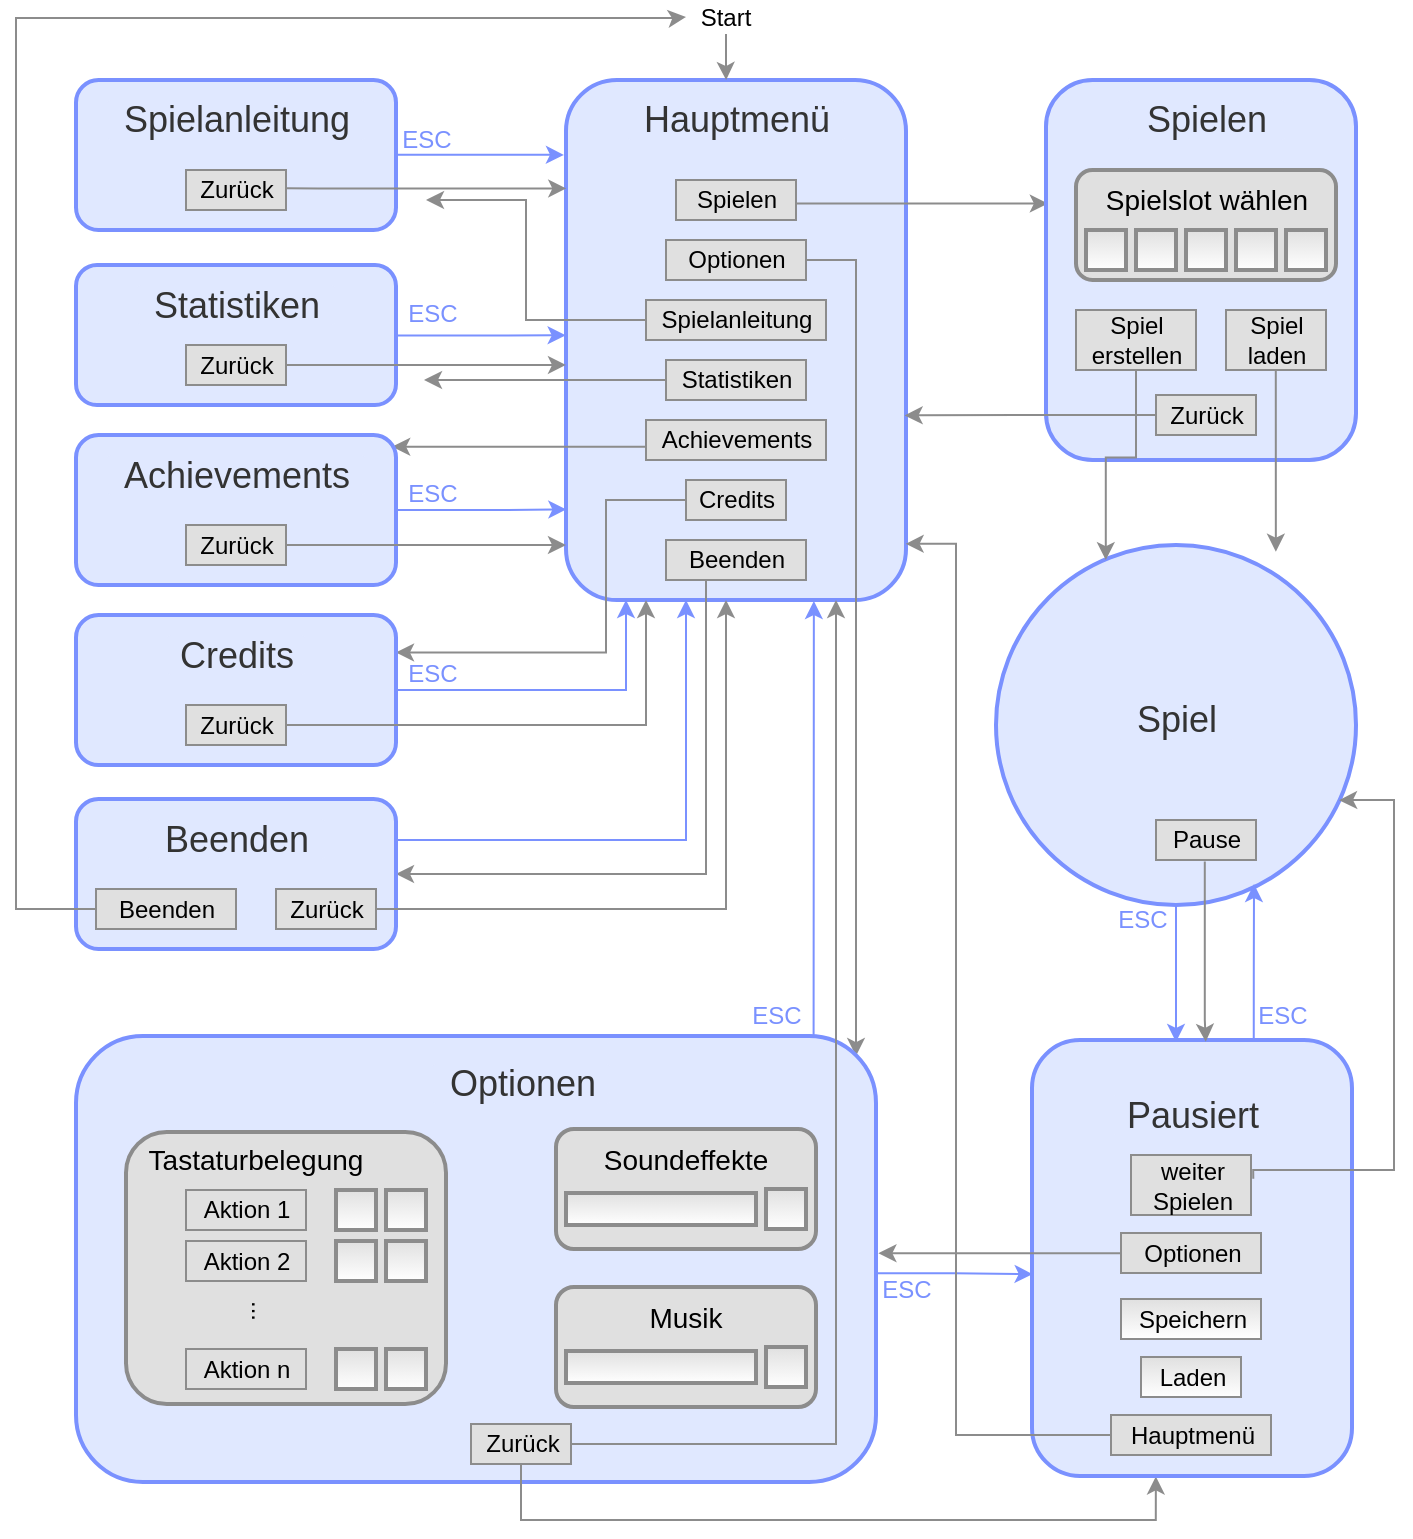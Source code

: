 <mxfile version="10.6.7" type="device"><diagram id="uyeHMoccNm1JPxC7WQRj" name="Page-1"><mxGraphModel dx="631" dy="360" grid="1" gridSize="10" guides="1" tooltips="1" connect="1" arrows="1" fold="1" page="1" pageScale="1" pageWidth="850" pageHeight="1100" math="0" shadow="0"><root><mxCell id="0"/><mxCell id="1" parent="0"/><mxCell id="iHfQLoQeNHLgtIBE2N5f-2" value="" style="rounded=1;whiteSpace=wrap;html=1;fillColor=#E0E8FF;strokeColor=#7A91FF;fontColor=#333333;strokeWidth=2;" vertex="1" parent="1"><mxGeometry x="325" y="200" width="170" height="260" as="geometry"/></mxCell><mxCell id="iHfQLoQeNHLgtIBE2N5f-6" value="&lt;font style=&quot;font-size: 18px&quot;&gt;Hauptmenü&lt;/font&gt;" style="text;html=1;resizable=0;autosize=1;align=center;verticalAlign=middle;points=[];fillColor=#E0E8FF;strokeColor=none;rounded=1;strokeWidth=5;fontColor=#333333;" vertex="1" parent="1"><mxGeometry x="355" y="210" width="110" height="20" as="geometry"/></mxCell><mxCell id="iHfQLoQeNHLgtIBE2N5f-80" style="edgeStyle=orthogonalEdgeStyle;rounded=0;orthogonalLoop=1;jettySize=auto;html=1;strokeColor=#8C8C8C;strokeWidth=1;" edge="1" parent="1" source="iHfQLoQeNHLgtIBE2N5f-7"><mxGeometry relative="1" as="geometry"><mxPoint x="254" y="350" as="targetPoint"/><Array as="points"><mxPoint x="254" y="350"/></Array></mxGeometry></mxCell><mxCell id="iHfQLoQeNHLgtIBE2N5f-7" value="Statistiken" style="text;html=1;resizable=0;autosize=1;align=center;verticalAlign=middle;points=[];fillColor=#E0E0E0;strokeColor=#8C8C8C;rounded=0;strokeWidth=1;" vertex="1" parent="1"><mxGeometry x="375" y="340" width="70" height="20" as="geometry"/></mxCell><mxCell id="iHfQLoQeNHLgtIBE2N5f-113" style="edgeStyle=orthogonalEdgeStyle;rounded=0;orthogonalLoop=1;jettySize=auto;html=1;entryX=0.006;entryY=0.325;entryDx=0;entryDy=0;entryPerimeter=0;strokeColor=#8C8C8C;strokeWidth=1;" edge="1" parent="1" source="iHfQLoQeNHLgtIBE2N5f-8" target="iHfQLoQeNHLgtIBE2N5f-26"><mxGeometry relative="1" as="geometry"><Array as="points"><mxPoint x="503" y="262"/></Array></mxGeometry></mxCell><mxCell id="iHfQLoQeNHLgtIBE2N5f-8" value="&lt;div&gt;Spielen&lt;/div&gt;" style="text;html=1;resizable=0;autosize=1;align=center;verticalAlign=middle;points=[];fillColor=#E0E0E0;strokeColor=#8C8C8C;rounded=0;strokeWidth=1;gradientColor=none;" vertex="1" parent="1"><mxGeometry x="380" y="250" width="60" height="20" as="geometry"/></mxCell><mxCell id="iHfQLoQeNHLgtIBE2N5f-78" style="edgeStyle=orthogonalEdgeStyle;rounded=0;orthogonalLoop=1;jettySize=auto;html=1;entryX=0.988;entryY=0.078;entryDx=0;entryDy=0;strokeColor=#8C8C8C;strokeWidth=1;entryPerimeter=0;" edge="1" parent="1" source="iHfQLoQeNHLgtIBE2N5f-9" target="iHfQLoQeNHLgtIBE2N5f-20"><mxGeometry relative="1" as="geometry"><Array as="points"><mxPoint x="255" y="383"/></Array></mxGeometry></mxCell><mxCell id="iHfQLoQeNHLgtIBE2N5f-9" value="&lt;div&gt;Achievements&lt;/div&gt;" style="text;html=1;resizable=0;autosize=1;align=center;verticalAlign=middle;points=[];fillColor=#E0E0E0;strokeColor=#8C8C8C;rounded=0;strokeWidth=1;" vertex="1" parent="1"><mxGeometry x="365" y="370" width="90" height="20" as="geometry"/></mxCell><mxCell id="iHfQLoQeNHLgtIBE2N5f-79" style="edgeStyle=orthogonalEdgeStyle;rounded=0;orthogonalLoop=1;jettySize=auto;html=1;entryX=1;entryY=0.25;entryDx=0;entryDy=0;strokeColor=#8C8C8C;strokeWidth=1;" edge="1" parent="1" source="iHfQLoQeNHLgtIBE2N5f-10" target="iHfQLoQeNHLgtIBE2N5f-44"><mxGeometry relative="1" as="geometry"><Array as="points"><mxPoint x="345" y="410"/><mxPoint x="345" y="486"/></Array></mxGeometry></mxCell><mxCell id="iHfQLoQeNHLgtIBE2N5f-10" value="&lt;div&gt;Credits&lt;/div&gt;" style="text;html=1;resizable=0;autosize=1;align=center;verticalAlign=middle;points=[];fillColor=#E0E0E0;strokeColor=#8C8C8C;rounded=0;strokeWidth=1;" vertex="1" parent="1"><mxGeometry x="385" y="400" width="50" height="20" as="geometry"/></mxCell><mxCell id="iHfQLoQeNHLgtIBE2N5f-115" style="edgeStyle=orthogonalEdgeStyle;rounded=0;orthogonalLoop=1;jettySize=auto;html=1;strokeColor=#8C8C8C;strokeWidth=1;entryX=0.975;entryY=0.045;entryDx=0;entryDy=0;entryPerimeter=0;" edge="1" parent="1" source="iHfQLoQeNHLgtIBE2N5f-13" target="iHfQLoQeNHLgtIBE2N5f-24"><mxGeometry relative="1" as="geometry"><mxPoint x="510" y="676" as="targetPoint"/><Array as="points"><mxPoint x="470" y="290"/></Array></mxGeometry></mxCell><mxCell id="iHfQLoQeNHLgtIBE2N5f-13" value="Optionen" style="text;html=1;resizable=0;autosize=1;align=center;verticalAlign=middle;points=[];fillColor=#E0E0E0;strokeColor=#8C8C8C;rounded=0;strokeWidth=1;" vertex="1" parent="1"><mxGeometry x="375" y="280" width="70" height="20" as="geometry"/></mxCell><mxCell id="iHfQLoQeNHLgtIBE2N5f-77" style="edgeStyle=orthogonalEdgeStyle;rounded=0;orthogonalLoop=1;jettySize=auto;html=1;strokeColor=#8C8C8C;strokeWidth=1;" edge="1" parent="1" source="iHfQLoQeNHLgtIBE2N5f-15"><mxGeometry relative="1" as="geometry"><mxPoint x="255" y="260" as="targetPoint"/><Array as="points"><mxPoint x="305" y="320"/><mxPoint x="305" y="260"/></Array></mxGeometry></mxCell><mxCell id="iHfQLoQeNHLgtIBE2N5f-15" value="Spielanleitung" style="text;html=1;resizable=0;autosize=1;align=center;verticalAlign=middle;points=[];fillColor=#E0E0E0;strokeColor=#8C8C8C;rounded=0;strokeWidth=1;" vertex="1" parent="1"><mxGeometry x="365" y="310" width="90" height="20" as="geometry"/></mxCell><mxCell id="iHfQLoQeNHLgtIBE2N5f-81" style="edgeStyle=orthogonalEdgeStyle;rounded=0;orthogonalLoop=1;jettySize=auto;html=1;entryX=1;entryY=0.5;entryDx=0;entryDy=0;strokeColor=#8C8C8C;strokeWidth=1;exitX=0.195;exitY=0.986;exitDx=0;exitDy=0;exitPerimeter=0;" edge="1" parent="1" source="iHfQLoQeNHLgtIBE2N5f-16" target="iHfQLoQeNHLgtIBE2N5f-39"><mxGeometry relative="1" as="geometry"><Array as="points"><mxPoint x="395" y="450"/><mxPoint x="395" y="597"/></Array></mxGeometry></mxCell><mxCell id="iHfQLoQeNHLgtIBE2N5f-16" value="&lt;div&gt;Beenden&lt;/div&gt;" style="text;html=1;resizable=0;autosize=1;align=center;verticalAlign=middle;points=[];fillColor=#E0E0E0;strokeColor=#8C8C8C;rounded=0;strokeWidth=1;comic=0;perimeterSpacing=0;" vertex="1" parent="1"><mxGeometry x="375" y="430" width="70" height="20" as="geometry"/></mxCell><mxCell id="iHfQLoQeNHLgtIBE2N5f-52" style="edgeStyle=orthogonalEdgeStyle;rounded=0;orthogonalLoop=1;jettySize=auto;html=1;entryX=-0.001;entryY=0.491;entryDx=0;entryDy=0;entryPerimeter=0;strokeColor=#7A91FF;" edge="1" parent="1" source="iHfQLoQeNHLgtIBE2N5f-18" target="iHfQLoQeNHLgtIBE2N5f-2"><mxGeometry relative="1" as="geometry"><Array as="points"><mxPoint x="290" y="327"/></Array></mxGeometry></mxCell><mxCell id="iHfQLoQeNHLgtIBE2N5f-18" value="" style="rounded=1;whiteSpace=wrap;html=1;fillColor=#E0E8FF;strokeColor=#7A91FF;fontColor=#333333;strokeWidth=2;" vertex="1" parent="1"><mxGeometry x="80" y="292.5" width="160" height="70" as="geometry"/></mxCell><mxCell id="iHfQLoQeNHLgtIBE2N5f-19" value="&lt;font style=&quot;font-size: 18px&quot;&gt;Statistiken&lt;/font&gt;" style="text;html=1;resizable=0;autosize=1;align=center;verticalAlign=middle;points=[];fillColor=#E0E8FF;strokeColor=none;rounded=1;strokeWidth=5;fontColor=#333333;" vertex="1" parent="1"><mxGeometry x="110" y="302.5" width="100" height="20" as="geometry"/></mxCell><mxCell id="iHfQLoQeNHLgtIBE2N5f-53" style="edgeStyle=orthogonalEdgeStyle;rounded=0;orthogonalLoop=1;jettySize=auto;html=1;entryX=-0.005;entryY=0.826;entryDx=0;entryDy=0;entryPerimeter=0;strokeColor=#7A91FF;strokeWidth=1;noJump=0;exitX=1;exitY=0.5;exitDx=0;exitDy=0;" edge="1" parent="1" source="iHfQLoQeNHLgtIBE2N5f-20"><mxGeometry relative="1" as="geometry"><mxPoint x="256.0" y="414.705" as="sourcePoint"/><mxPoint x="325.181" y="414.705" as="targetPoint"/><Array as="points"><mxPoint x="291" y="415"/></Array></mxGeometry></mxCell><mxCell id="iHfQLoQeNHLgtIBE2N5f-20" value="" style="rounded=1;whiteSpace=wrap;html=1;fillColor=#E0E8FF;strokeColor=#7A91FF;fontColor=#333333;strokeWidth=2;" vertex="1" parent="1"><mxGeometry x="80" y="377.5" width="160" height="75" as="geometry"/></mxCell><mxCell id="iHfQLoQeNHLgtIBE2N5f-21" value="&lt;div style=&quot;font-size: 18px&quot;&gt;&lt;font style=&quot;font-size: 18px&quot;&gt;Achievements&lt;/font&gt;&lt;/div&gt;" style="text;html=1;resizable=0;autosize=1;align=center;verticalAlign=middle;points=[];fillColor=#E0E8FF;strokeColor=none;rounded=1;strokeWidth=5;fontColor=#333333;" vertex="1" parent="1"><mxGeometry x="95" y="387.5" width="130" height="20" as="geometry"/></mxCell><mxCell id="iHfQLoQeNHLgtIBE2N5f-156" style="edgeStyle=orthogonalEdgeStyle;rounded=0;orthogonalLoop=1;jettySize=auto;html=1;strokeColor=#7A91FF;strokeWidth=1;exitX=0.922;exitY=0.005;exitDx=0;exitDy=0;exitPerimeter=0;entryX=0.729;entryY=1.002;entryDx=0;entryDy=0;entryPerimeter=0;" edge="1" parent="1" source="iHfQLoQeNHLgtIBE2N5f-24" target="iHfQLoQeNHLgtIBE2N5f-2"><mxGeometry relative="1" as="geometry"><mxPoint x="452" y="470" as="targetPoint"/><Array as="points"><mxPoint x="449" y="678"/><mxPoint x="449" y="470"/></Array></mxGeometry></mxCell><mxCell id="iHfQLoQeNHLgtIBE2N5f-157" style="edgeStyle=orthogonalEdgeStyle;rounded=0;orthogonalLoop=1;jettySize=auto;html=1;entryX=0.002;entryY=0.537;entryDx=0;entryDy=0;strokeColor=#7A91FF;strokeWidth=1;entryPerimeter=0;exitX=1.001;exitY=0.532;exitDx=0;exitDy=0;exitPerimeter=0;" edge="1" parent="1" source="iHfQLoQeNHLgtIBE2N5f-24" target="iHfQLoQeNHLgtIBE2N5f-98"><mxGeometry relative="1" as="geometry"><Array as="points"><mxPoint x="519" y="797"/></Array></mxGeometry></mxCell><mxCell id="iHfQLoQeNHLgtIBE2N5f-24" value="" style="rounded=1;whiteSpace=wrap;html=1;fillColor=#E0E8FF;strokeColor=#7A91FF;fontColor=#333333;strokeWidth=2;" vertex="1" parent="1"><mxGeometry x="80" y="678" width="400" height="223" as="geometry"/></mxCell><mxCell id="iHfQLoQeNHLgtIBE2N5f-25" value="&lt;font style=&quot;font-size: 18px&quot;&gt;Optionen&lt;/font&gt;" style="text;html=1;resizable=0;autosize=1;align=center;verticalAlign=middle;points=[];fillColor=#E0E8FF;strokeColor=none;rounded=1;strokeWidth=5;fontColor=#333333;" vertex="1" parent="1"><mxGeometry x="257.5" y="692" width="90" height="20" as="geometry"/></mxCell><mxCell id="iHfQLoQeNHLgtIBE2N5f-26" value="" style="rounded=1;whiteSpace=wrap;html=1;fillColor=#E0E8FF;strokeColor=#7A91FF;fontColor=#333333;strokeWidth=2;" vertex="1" parent="1"><mxGeometry x="565" y="200" width="155" height="190" as="geometry"/></mxCell><mxCell id="iHfQLoQeNHLgtIBE2N5f-27" value="&lt;font style=&quot;font-size: 18px&quot;&gt;Spielen&lt;/font&gt;" style="text;html=1;resizable=0;autosize=1;align=center;verticalAlign=middle;points=[];fillColor=#E0E8FF;strokeColor=none;rounded=1;strokeWidth=5;fontColor=#333333;" vertex="1" parent="1"><mxGeometry x="605" y="210" width="80" height="20" as="geometry"/></mxCell><mxCell id="iHfQLoQeNHLgtIBE2N5f-62" style="edgeStyle=orthogonalEdgeStyle;rounded=0;orthogonalLoop=1;jettySize=auto;html=1;strokeColor=#8C8C8C;strokeWidth=1;" edge="1" parent="1" source="iHfQLoQeNHLgtIBE2N5f-32" target="iHfQLoQeNHLgtIBE2N5f-2"><mxGeometry relative="1" as="geometry"><Array as="points"><mxPoint x="295" y="433"/><mxPoint x="295" y="433"/></Array></mxGeometry></mxCell><mxCell id="iHfQLoQeNHLgtIBE2N5f-32" value="Zurück" style="text;html=1;resizable=0;autosize=1;align=center;verticalAlign=middle;points=[];fillColor=#E0E0E0;strokeColor=#8C8C8C;rounded=0;strokeWidth=1;" vertex="1" parent="1"><mxGeometry x="135" y="422.5" width="50" height="20" as="geometry"/></mxCell><mxCell id="iHfQLoQeNHLgtIBE2N5f-139" style="edgeStyle=orthogonalEdgeStyle;rounded=0;orthogonalLoop=1;jettySize=auto;html=1;entryX=0.387;entryY=1.001;entryDx=0;entryDy=0;entryPerimeter=0;strokeColor=#8C8C8C;strokeWidth=1;" edge="1" parent="1" source="iHfQLoQeNHLgtIBE2N5f-34" target="iHfQLoQeNHLgtIBE2N5f-98"><mxGeometry relative="1" as="geometry"><Array as="points"><mxPoint x="302" y="920"/><mxPoint x="620" y="920"/></Array></mxGeometry></mxCell><mxCell id="iHfQLoQeNHLgtIBE2N5f-140" style="edgeStyle=orthogonalEdgeStyle;rounded=0;orthogonalLoop=1;jettySize=auto;html=1;strokeColor=#8C8C8C;strokeWidth=1;" edge="1" parent="1" source="iHfQLoQeNHLgtIBE2N5f-34"><mxGeometry relative="1" as="geometry"><mxPoint x="460" y="460" as="targetPoint"/><Array as="points"><mxPoint x="460" y="882"/><mxPoint x="460" y="460"/></Array></mxGeometry></mxCell><mxCell id="iHfQLoQeNHLgtIBE2N5f-34" value="Zurück" style="text;html=1;resizable=0;autosize=1;align=center;verticalAlign=middle;points=[];fillColor=#E0E0E0;strokeColor=#8C8C8C;rounded=0;strokeWidth=1;" vertex="1" parent="1"><mxGeometry x="277.5" y="872" width="50" height="20" as="geometry"/></mxCell><mxCell id="iHfQLoQeNHLgtIBE2N5f-63" style="edgeStyle=orthogonalEdgeStyle;rounded=0;orthogonalLoop=1;jettySize=auto;html=1;entryX=0;entryY=0.548;entryDx=0;entryDy=0;entryPerimeter=0;strokeColor=#8C8C8C;strokeWidth=1;" edge="1" parent="1" source="iHfQLoQeNHLgtIBE2N5f-35" target="iHfQLoQeNHLgtIBE2N5f-2"><mxGeometry relative="1" as="geometry"/></mxCell><mxCell id="iHfQLoQeNHLgtIBE2N5f-35" value="Zurück" style="text;html=1;resizable=0;autosize=1;align=center;verticalAlign=middle;points=[];fillColor=#E0E0E0;strokeColor=#8C8C8C;rounded=0;strokeWidth=1;" vertex="1" parent="1"><mxGeometry x="135" y="332.5" width="50" height="20" as="geometry"/></mxCell><mxCell id="iHfQLoQeNHLgtIBE2N5f-50" style="edgeStyle=orthogonalEdgeStyle;rounded=0;orthogonalLoop=1;jettySize=auto;html=1;strokeColor=#7A91FF;entryX=-0.006;entryY=0.144;entryDx=0;entryDy=0;entryPerimeter=0;" edge="1" parent="1" source="iHfQLoQeNHLgtIBE2N5f-36" target="iHfQLoQeNHLgtIBE2N5f-2"><mxGeometry relative="1" as="geometry"><mxPoint x="324" y="238" as="targetPoint"/><Array as="points"><mxPoint x="315" y="238"/></Array></mxGeometry></mxCell><mxCell id="iHfQLoQeNHLgtIBE2N5f-36" value="" style="rounded=1;whiteSpace=wrap;html=1;fillColor=#E0E8FF;strokeColor=#7A91FF;fontColor=#333333;strokeWidth=2;" vertex="1" parent="1"><mxGeometry x="80" y="200" width="160" height="75" as="geometry"/></mxCell><mxCell id="iHfQLoQeNHLgtIBE2N5f-37" value="&lt;div style=&quot;font-size: 18px&quot;&gt;&lt;font style=&quot;font-size: 18px&quot;&gt;Spielanleitung&lt;/font&gt;&lt;/div&gt;" style="text;html=1;resizable=0;autosize=1;align=center;verticalAlign=middle;points=[];fillColor=#E0E8FF;strokeColor=none;rounded=1;strokeWidth=5;fontColor=#333333;" vertex="1" parent="1"><mxGeometry x="95" y="210" width="130" height="20" as="geometry"/></mxCell><mxCell id="iHfQLoQeNHLgtIBE2N5f-70" style="edgeStyle=orthogonalEdgeStyle;rounded=0;orthogonalLoop=1;jettySize=auto;html=1;strokeColor=#7A91FF;strokeWidth=1;" edge="1" parent="1" source="iHfQLoQeNHLgtIBE2N5f-39"><mxGeometry relative="1" as="geometry"><mxPoint x="385" y="460" as="targetPoint"/><Array as="points"><mxPoint x="385" y="580"/><mxPoint x="385" y="460"/></Array></mxGeometry></mxCell><mxCell id="iHfQLoQeNHLgtIBE2N5f-39" value="" style="rounded=1;whiteSpace=wrap;html=1;fillColor=#E0E8FF;strokeColor=#7A91FF;fontColor=#333333;strokeWidth=2;" vertex="1" parent="1"><mxGeometry x="80" y="559.5" width="160" height="75" as="geometry"/></mxCell><mxCell id="iHfQLoQeNHLgtIBE2N5f-40" value="&lt;div style=&quot;font-size: 18px&quot;&gt;&lt;font style=&quot;font-size: 18px&quot;&gt;Beenden&lt;/font&gt;&lt;/div&gt;" style="text;html=1;resizable=0;autosize=1;align=center;verticalAlign=middle;points=[];fillColor=#E0E8FF;strokeColor=none;rounded=1;strokeWidth=5;fontColor=#333333;" vertex="1" parent="1"><mxGeometry x="115" y="569.5" width="90" height="20" as="geometry"/></mxCell><mxCell id="iHfQLoQeNHLgtIBE2N5f-85" style="edgeStyle=orthogonalEdgeStyle;rounded=0;orthogonalLoop=1;jettySize=auto;html=1;strokeColor=#8C8C8C;strokeWidth=1;entryX=0;entryY=0.5;entryDx=0;entryDy=0;" edge="1" parent="1" source="iHfQLoQeNHLgtIBE2N5f-41" target="iHfQLoQeNHLgtIBE2N5f-84"><mxGeometry relative="1" as="geometry"><mxPoint x="50" y="90" as="targetPoint"/><Array as="points"><mxPoint x="50" y="614"/><mxPoint x="50" y="169"/><mxPoint x="380" y="169"/></Array></mxGeometry></mxCell><mxCell id="iHfQLoQeNHLgtIBE2N5f-41" value="Beenden" style="text;html=1;resizable=0;autosize=1;align=center;verticalAlign=middle;points=[];fillColor=#E0E0E0;strokeColor=#8C8C8C;rounded=0;strokeWidth=1;" vertex="1" parent="1"><mxGeometry x="90" y="604.5" width="70" height="20" as="geometry"/></mxCell><mxCell id="iHfQLoQeNHLgtIBE2N5f-71" style="edgeStyle=orthogonalEdgeStyle;rounded=0;orthogonalLoop=1;jettySize=auto;html=1;strokeColor=#8C8C8C;strokeWidth=1;" edge="1" parent="1" source="iHfQLoQeNHLgtIBE2N5f-43"><mxGeometry relative="1" as="geometry"><mxPoint x="405" y="460" as="targetPoint"/><Array as="points"><mxPoint x="405" y="614"/><mxPoint x="405" y="460"/></Array></mxGeometry></mxCell><mxCell id="iHfQLoQeNHLgtIBE2N5f-43" value="Zurück" style="text;html=1;resizable=0;autosize=1;align=center;verticalAlign=middle;points=[];fillColor=#E0E0E0;strokeColor=#8C8C8C;rounded=0;strokeWidth=1;" vertex="1" parent="1"><mxGeometry x="180" y="604.5" width="50" height="20" as="geometry"/></mxCell><mxCell id="iHfQLoQeNHLgtIBE2N5f-68" style="edgeStyle=orthogonalEdgeStyle;rounded=0;orthogonalLoop=1;jettySize=auto;html=1;strokeColor=#7A91FF;strokeWidth=1;" edge="1" parent="1" source="iHfQLoQeNHLgtIBE2N5f-44"><mxGeometry relative="1" as="geometry"><mxPoint x="355" y="460" as="targetPoint"/><Array as="points"><mxPoint x="355" y="505"/><mxPoint x="355" y="460"/></Array></mxGeometry></mxCell><mxCell id="iHfQLoQeNHLgtIBE2N5f-44" value="" style="rounded=1;whiteSpace=wrap;html=1;fillColor=#E0E8FF;strokeColor=#7A91FF;fontColor=#333333;strokeWidth=2;" vertex="1" parent="1"><mxGeometry x="80" y="467.5" width="160" height="75" as="geometry"/></mxCell><mxCell id="iHfQLoQeNHLgtIBE2N5f-45" value="&lt;div style=&quot;font-size: 18px&quot;&gt;&lt;font style=&quot;font-size: 18px&quot;&gt;Credits&lt;/font&gt;&lt;/div&gt;" style="text;html=1;resizable=0;autosize=1;align=center;verticalAlign=middle;points=[];fillColor=#E0E8FF;strokeColor=none;rounded=1;strokeWidth=5;fontColor=#333333;" vertex="1" parent="1"><mxGeometry x="125" y="477.5" width="70" height="20" as="geometry"/></mxCell><mxCell id="iHfQLoQeNHLgtIBE2N5f-67" style="edgeStyle=orthogonalEdgeStyle;rounded=0;orthogonalLoop=1;jettySize=auto;html=1;strokeColor=#8C8C8C;strokeWidth=1;" edge="1" parent="1" source="iHfQLoQeNHLgtIBE2N5f-46" target="iHfQLoQeNHLgtIBE2N5f-2"><mxGeometry relative="1" as="geometry"><mxPoint x="365" y="462" as="targetPoint"/><Array as="points"><mxPoint x="365" y="523"/></Array></mxGeometry></mxCell><mxCell id="iHfQLoQeNHLgtIBE2N5f-46" value="Zurück" style="text;html=1;resizable=0;autosize=1;align=center;verticalAlign=middle;points=[];fillColor=#E0E0E0;strokeColor=#8C8C8C;rounded=0;strokeWidth=1;" vertex="1" parent="1"><mxGeometry x="135" y="512.5" width="50" height="20" as="geometry"/></mxCell><mxCell id="iHfQLoQeNHLgtIBE2N5f-54" value="&lt;font color=&quot;#7A91FF&quot;&gt;ESC&lt;/font&gt;" style="text;html=1;resizable=0;autosize=1;align=center;verticalAlign=middle;points=[];fillColor=none;strokeColor=none;rounded=0;shadow=0;glass=0;comic=0;" vertex="1" parent="1"><mxGeometry x="237.5" y="397.286" width="40" height="20" as="geometry"/></mxCell><mxCell id="iHfQLoQeNHLgtIBE2N5f-56" value="&lt;font color=&quot;#7A91FF&quot;&gt;ESC&lt;/font&gt;" style="text;html=1;resizable=0;autosize=1;align=center;verticalAlign=middle;points=[];fillColor=none;strokeColor=none;rounded=0;shadow=0;glass=0;comic=0;" vertex="1" parent="1"><mxGeometry x="237.5" y="307.286" width="40" height="20" as="geometry"/></mxCell><mxCell id="iHfQLoQeNHLgtIBE2N5f-57" value="&lt;font color=&quot;#7A91FF&quot;&gt;ESC&lt;/font&gt;" style="text;html=1;resizable=0;autosize=1;align=center;verticalAlign=middle;points=[];fillColor=none;strokeColor=none;rounded=0;shadow=0;glass=0;comic=0;" vertex="1" parent="1"><mxGeometry x="235" y="220.119" width="40" height="20" as="geometry"/></mxCell><mxCell id="iHfQLoQeNHLgtIBE2N5f-65" value="Zurück" style="text;html=1;resizable=0;autosize=1;align=center;verticalAlign=middle;points=[];fillColor=#E0E0E0;strokeColor=#8C8C8C;rounded=0;strokeWidth=1;" vertex="1" parent="1"><mxGeometry x="135" y="245" width="50" height="20" as="geometry"/></mxCell><mxCell id="iHfQLoQeNHLgtIBE2N5f-66" style="edgeStyle=orthogonalEdgeStyle;rounded=0;orthogonalLoop=1;jettySize=auto;html=1;entryX=0;entryY=0.548;entryDx=0;entryDy=0;entryPerimeter=0;strokeColor=#8C8C8C;strokeWidth=1;exitX=1.01;exitY=0.458;exitDx=0;exitDy=0;exitPerimeter=0;" edge="1" parent="1" source="iHfQLoQeNHLgtIBE2N5f-65"><mxGeometry relative="1" as="geometry"><mxPoint x="201" y="254" as="sourcePoint"/><mxPoint x="325.143" y="254.214" as="targetPoint"/><Array as="points"><mxPoint x="201" y="254"/></Array></mxGeometry></mxCell><mxCell id="iHfQLoQeNHLgtIBE2N5f-69" value="&lt;font color=&quot;#7A91FF&quot;&gt;ESC&lt;/font&gt;" style="text;html=1;resizable=0;autosize=1;align=center;verticalAlign=middle;points=[];fillColor=none;strokeColor=none;rounded=0;shadow=0;glass=0;comic=0;" vertex="1" parent="1"><mxGeometry x="237.5" y="487.286" width="40" height="20" as="geometry"/></mxCell><mxCell id="iHfQLoQeNHLgtIBE2N5f-72" value="&lt;font color=&quot;#7A91FF&quot;&gt;ESC&lt;/font&gt;" style="text;html=1;resizable=0;autosize=1;align=center;verticalAlign=middle;points=[];fillColor=none;strokeColor=none;rounded=0;shadow=0;glass=0;comic=0;" vertex="1" parent="1"><mxGeometry x="475" y="795.286" width="40" height="20" as="geometry"/></mxCell><mxCell id="iHfQLoQeNHLgtIBE2N5f-109" style="edgeStyle=orthogonalEdgeStyle;rounded=0;orthogonalLoop=1;jettySize=auto;html=1;strokeColor=#7A91FF;strokeWidth=1;" edge="1" parent="1" source="iHfQLoQeNHLgtIBE2N5f-74"><mxGeometry relative="1" as="geometry"><mxPoint x="630" y="681" as="targetPoint"/><Array as="points"/></mxGeometry></mxCell><mxCell id="iHfQLoQeNHLgtIBE2N5f-74" value="" style="ellipse;whiteSpace=wrap;html=1;aspect=fixed;rounded=1;comic=0;strokeColor=#7A91FF;strokeWidth=2;fillColor=#E0E8FF;gradientColor=none;fontColor=#333333;" vertex="1" parent="1"><mxGeometry x="540" y="432.5" width="180" height="180" as="geometry"/></mxCell><mxCell id="iHfQLoQeNHLgtIBE2N5f-75" value="&lt;font style=&quot;font-size: 18px&quot;&gt;Spiel&lt;/font&gt;" style="text;html=1;resizable=0;autosize=1;align=center;verticalAlign=middle;points=[];fillColor=#E0E8FF;strokeColor=none;rounded=1;strokeWidth=5;fontColor=#333333;" vertex="1" parent="1"><mxGeometry x="600" y="510" width="60" height="20" as="geometry"/></mxCell><mxCell id="iHfQLoQeNHLgtIBE2N5f-144" style="edgeStyle=orthogonalEdgeStyle;rounded=0;orthogonalLoop=1;jettySize=auto;html=1;strokeColor=#8C8C8C;strokeWidth=1;entryX=0.996;entryY=0.645;entryDx=0;entryDy=0;entryPerimeter=0;" edge="1" parent="1" source="iHfQLoQeNHLgtIBE2N5f-76" target="iHfQLoQeNHLgtIBE2N5f-2"><mxGeometry relative="1" as="geometry"><mxPoint x="500" y="367.5" as="targetPoint"/><Array as="points"><mxPoint x="558" y="368"/><mxPoint x="558" y="368"/></Array></mxGeometry></mxCell><mxCell id="iHfQLoQeNHLgtIBE2N5f-76" value="Zurück" style="text;html=1;resizable=0;autosize=1;align=center;verticalAlign=middle;points=[];fillColor=#E0E0E0;strokeColor=#8C8C8C;rounded=0;strokeWidth=1;" vertex="1" parent="1"><mxGeometry x="620" y="357.5" width="50" height="20" as="geometry"/></mxCell><mxCell id="iHfQLoQeNHLgtIBE2N5f-86" style="edgeStyle=orthogonalEdgeStyle;rounded=0;orthogonalLoop=1;jettySize=auto;html=1;entryX=0.471;entryY=0;entryDx=0;entryDy=0;entryPerimeter=0;strokeColor=#8C8C8C;strokeWidth=1;" edge="1" parent="1" source="iHfQLoQeNHLgtIBE2N5f-84" target="iHfQLoQeNHLgtIBE2N5f-2"><mxGeometry relative="1" as="geometry"/></mxCell><mxCell id="iHfQLoQeNHLgtIBE2N5f-84" value="&lt;div&gt;Start&lt;/div&gt;" style="text;html=1;strokeColor=none;fillColor=none;align=center;verticalAlign=middle;whiteSpace=wrap;rounded=0;shadow=0;glass=0;comic=0;" vertex="1" parent="1"><mxGeometry x="385" y="160" width="40" height="17" as="geometry"/></mxCell><mxCell id="iHfQLoQeNHLgtIBE2N5f-142" style="edgeStyle=orthogonalEdgeStyle;rounded=0;orthogonalLoop=1;jettySize=auto;html=1;entryX=0.305;entryY=0.042;entryDx=0;entryDy=0;entryPerimeter=0;strokeColor=#8C8C8C;strokeWidth=1;" edge="1" parent="1" source="iHfQLoQeNHLgtIBE2N5f-88" target="iHfQLoQeNHLgtIBE2N5f-74"><mxGeometry relative="1" as="geometry"/></mxCell><mxCell id="iHfQLoQeNHLgtIBE2N5f-88" value="&lt;div&gt;Spiel&lt;/div&gt;&lt;div&gt;erstellen&lt;/div&gt;" style="text;html=1;resizable=0;autosize=1;align=center;verticalAlign=middle;points=[];fillColor=#E0E0E0;strokeColor=#8C8C8C;rounded=0;strokeWidth=1;" vertex="1" parent="1"><mxGeometry x="580" y="315" width="60" height="30" as="geometry"/></mxCell><mxCell id="iHfQLoQeNHLgtIBE2N5f-143" style="edgeStyle=orthogonalEdgeStyle;rounded=0;orthogonalLoop=1;jettySize=auto;html=1;entryX=0.708;entryY=0.033;entryDx=0;entryDy=0;entryPerimeter=0;strokeColor=#8C8C8C;strokeWidth=1;" edge="1" parent="1"><mxGeometry relative="1" as="geometry"><mxPoint x="677.643" y="345" as="sourcePoint"/><mxPoint x="679.929" y="435.857" as="targetPoint"/><Array as="points"><mxPoint x="680" y="345"/></Array></mxGeometry></mxCell><mxCell id="iHfQLoQeNHLgtIBE2N5f-89" value="&lt;div&gt;Spiel&lt;/div&gt;&lt;div&gt;laden&lt;/div&gt;" style="text;html=1;resizable=0;autosize=1;align=center;verticalAlign=middle;points=[];fillColor=#E0E0E0;strokeColor=#8C8C8C;rounded=0;strokeWidth=1;" vertex="1" parent="1"><mxGeometry x="655" y="315" width="50" height="30" as="geometry"/></mxCell><mxCell id="iHfQLoQeNHLgtIBE2N5f-90" value="" style="rounded=1;whiteSpace=wrap;html=1;shadow=0;glass=0;comic=0;strokeColor=#8C8C8C;strokeWidth=2;fillColor=#E0E0E0;gradientColor=none;" vertex="1" parent="1"><mxGeometry x="580" y="245" width="130" height="55" as="geometry"/></mxCell><mxCell id="iHfQLoQeNHLgtIBE2N5f-91" value="&lt;font style=&quot;font-size: 14px&quot;&gt;Spielslot wählen&lt;/font&gt;" style="text;html=1;strokeColor=none;fillColor=none;align=center;verticalAlign=middle;whiteSpace=wrap;rounded=0;shadow=0;glass=0;comic=0;" vertex="1" parent="1"><mxGeometry x="577.5" y="250" width="135" height="20" as="geometry"/></mxCell><mxCell id="iHfQLoQeNHLgtIBE2N5f-93" value="" style="whiteSpace=wrap;html=1;aspect=fixed;rounded=0;shadow=0;glass=0;comic=0;strokeColor=#8C8C8C;strokeWidth=2;fillColor=#E0E0E0;gradientColor=#ffffff;" vertex="1" parent="1"><mxGeometry x="635" y="275" width="20" height="20" as="geometry"/></mxCell><mxCell id="iHfQLoQeNHLgtIBE2N5f-94" value="" style="whiteSpace=wrap;html=1;aspect=fixed;rounded=0;shadow=0;glass=0;comic=0;strokeColor=#8C8C8C;strokeWidth=2;fillColor=#E0E0E0;gradientColor=#ffffff;" vertex="1" parent="1"><mxGeometry x="610" y="275" width="20" height="20" as="geometry"/></mxCell><mxCell id="iHfQLoQeNHLgtIBE2N5f-95" value="" style="whiteSpace=wrap;html=1;aspect=fixed;rounded=0;shadow=0;glass=0;comic=0;strokeColor=#8C8C8C;strokeWidth=2;fillColor=#E0E0E0;gradientColor=#ffffff;" vertex="1" parent="1"><mxGeometry x="585" y="275" width="20" height="20" as="geometry"/></mxCell><mxCell id="iHfQLoQeNHLgtIBE2N5f-96" value="" style="whiteSpace=wrap;html=1;aspect=fixed;rounded=0;shadow=0;glass=0;comic=0;strokeColor=#8C8C8C;strokeWidth=2;fillColor=#E0E0E0;gradientColor=#ffffff;" vertex="1" parent="1"><mxGeometry x="660" y="275" width="20" height="20" as="geometry"/></mxCell><mxCell id="iHfQLoQeNHLgtIBE2N5f-97" value="" style="whiteSpace=wrap;html=1;aspect=fixed;rounded=0;shadow=0;glass=0;comic=0;strokeColor=#8C8C8C;strokeWidth=2;fillColor=#E0E0E0;gradientColor=#ffffff;" vertex="1" parent="1"><mxGeometry x="685" y="275" width="20" height="20" as="geometry"/></mxCell><mxCell id="iHfQLoQeNHLgtIBE2N5f-159" style="edgeStyle=orthogonalEdgeStyle;rounded=0;orthogonalLoop=1;jettySize=auto;html=1;strokeColor=#7A91FF;strokeWidth=1;exitX=0.693;exitY=0.002;exitDx=0;exitDy=0;exitPerimeter=0;" edge="1" parent="1" source="iHfQLoQeNHLgtIBE2N5f-98"><mxGeometry relative="1" as="geometry"><mxPoint x="669" y="602" as="targetPoint"/><Array as="points"><mxPoint x="669" y="643"/><mxPoint x="669" y="602"/></Array></mxGeometry></mxCell><mxCell id="iHfQLoQeNHLgtIBE2N5f-98" value="" style="rounded=1;whiteSpace=wrap;html=1;fillColor=#E0E8FF;strokeColor=#7A91FF;fontColor=#333333;strokeWidth=2;" vertex="1" parent="1"><mxGeometry x="558" y="680" width="160" height="218" as="geometry"/></mxCell><mxCell id="iHfQLoQeNHLgtIBE2N5f-99" value="&lt;div style=&quot;font-size: 18px&quot;&gt;&lt;font style=&quot;font-size: 18px&quot;&gt;Pausiert&lt;/font&gt;&lt;/div&gt;" style="text;html=1;resizable=0;autosize=1;align=center;verticalAlign=middle;points=[];fillColor=#E0E8FF;strokeColor=none;rounded=1;strokeWidth=5;fontColor=#333333;" vertex="1" parent="1"><mxGeometry x="597.5" y="707.5" width="80" height="20" as="geometry"/></mxCell><mxCell id="iHfQLoQeNHLgtIBE2N5f-169" style="edgeStyle=orthogonalEdgeStyle;rounded=0;orthogonalLoop=1;jettySize=auto;html=1;strokeColor=#8C8C8C;strokeWidth=1;entryX=0.999;entryY=0.892;entryDx=0;entryDy=0;entryPerimeter=0;" edge="1" parent="1" source="iHfQLoQeNHLgtIBE2N5f-100" target="iHfQLoQeNHLgtIBE2N5f-2"><mxGeometry relative="1" as="geometry"><mxPoint x="520" y="430" as="targetPoint"/><Array as="points"><mxPoint x="520" y="878"/><mxPoint x="520" y="432"/></Array></mxGeometry></mxCell><mxCell id="iHfQLoQeNHLgtIBE2N5f-100" value="Hauptmenü" style="text;html=1;resizable=0;autosize=1;align=center;verticalAlign=middle;points=[];fillColor=#E0E0E0;strokeColor=#8C8C8C;rounded=0;strokeWidth=1;" vertex="1" parent="1"><mxGeometry x="597.5" y="867.5" width="80" height="20" as="geometry"/></mxCell><mxCell id="iHfQLoQeNHLgtIBE2N5f-116" style="edgeStyle=orthogonalEdgeStyle;rounded=0;orthogonalLoop=1;jettySize=auto;html=1;strokeColor=#8C8C8C;strokeWidth=1;entryX=0.953;entryY=0.709;entryDx=0;entryDy=0;entryPerimeter=0;exitX=1.019;exitY=0.394;exitDx=0;exitDy=0;exitPerimeter=0;" edge="1" parent="1" source="iHfQLoQeNHLgtIBE2N5f-101" target="iHfQLoQeNHLgtIBE2N5f-74"><mxGeometry relative="1" as="geometry"><mxPoint x="730" y="745" as="sourcePoint"/><mxPoint x="739" y="570.333" as="targetPoint"/><Array as="points"><mxPoint x="669" y="745"/><mxPoint x="739" y="745"/><mxPoint x="739" y="560"/><mxPoint x="720" y="560"/></Array></mxGeometry></mxCell><mxCell id="iHfQLoQeNHLgtIBE2N5f-101" value="&lt;div&gt;weiter&lt;/div&gt;&lt;div&gt;Spielen&lt;br&gt;&lt;/div&gt;" style="text;html=1;resizable=0;autosize=1;align=center;verticalAlign=middle;points=[];fillColor=#E0E0E0;strokeColor=#8C8C8C;rounded=0;strokeWidth=1;" vertex="1" parent="1"><mxGeometry x="607.5" y="737.5" width="60" height="30" as="geometry"/></mxCell><mxCell id="iHfQLoQeNHLgtIBE2N5f-117" style="edgeStyle=orthogonalEdgeStyle;rounded=0;orthogonalLoop=1;jettySize=auto;html=1;strokeColor=#8C8C8C;strokeWidth=1;entryX=1.003;entryY=0.487;entryDx=0;entryDy=0;entryPerimeter=0;" edge="1" parent="1" source="iHfQLoQeNHLgtIBE2N5f-103" target="iHfQLoQeNHLgtIBE2N5f-24"><mxGeometry relative="1" as="geometry"><mxPoint x="542.5" y="761" as="targetPoint"/><Array as="points"><mxPoint x="543" y="786"/></Array></mxGeometry></mxCell><mxCell id="iHfQLoQeNHLgtIBE2N5f-103" value="Optionen" style="text;html=1;resizable=0;autosize=1;align=center;verticalAlign=middle;points=[];fillColor=#E0E0E0;strokeColor=#8C8C8C;rounded=0;strokeWidth=1;" vertex="1" parent="1"><mxGeometry x="602.5" y="776.5" width="70" height="20" as="geometry"/></mxCell><mxCell id="iHfQLoQeNHLgtIBE2N5f-104" value="Speichern" style="text;html=1;resizable=0;autosize=1;align=center;verticalAlign=middle;points=[];fillColor=#E0E0E0;strokeColor=#8C8C8C;rounded=0;strokeWidth=1;gradientColor=#ffffff;" vertex="1" parent="1"><mxGeometry x="602.5" y="809.5" width="70" height="20" as="geometry"/></mxCell><mxCell id="iHfQLoQeNHLgtIBE2N5f-105" value="Laden" style="text;html=1;resizable=0;autosize=1;align=center;verticalAlign=middle;points=[];fillColor=#E0E0E0;strokeColor=#8C8C8C;rounded=0;strokeWidth=1;gradientColor=#ffffff;" vertex="1" parent="1"><mxGeometry x="612.5" y="838.5" width="50" height="20" as="geometry"/></mxCell><mxCell id="iHfQLoQeNHLgtIBE2N5f-108" style="edgeStyle=orthogonalEdgeStyle;rounded=0;orthogonalLoop=1;jettySize=auto;html=1;strokeColor=#8C8C8C;strokeWidth=1;entryX=0.543;entryY=0.004;entryDx=0;entryDy=0;entryPerimeter=0;exitX=0.488;exitY=1.04;exitDx=0;exitDy=0;exitPerimeter=0;" edge="1" parent="1" source="iHfQLoQeNHLgtIBE2N5f-107" target="iHfQLoQeNHLgtIBE2N5f-98"><mxGeometry relative="1" as="geometry"><mxPoint x="632" y="676" as="targetPoint"/><Array as="points"><mxPoint x="645" y="670"/></Array></mxGeometry></mxCell><mxCell id="iHfQLoQeNHLgtIBE2N5f-107" value="Pause" style="text;html=1;resizable=0;autosize=1;align=center;verticalAlign=middle;points=[];fillColor=#E0E0E0;strokeColor=#8C8C8C;rounded=0;strokeWidth=1;" vertex="1" parent="1"><mxGeometry x="620" y="570" width="50" height="20" as="geometry"/></mxCell><mxCell id="iHfQLoQeNHLgtIBE2N5f-112" value="&lt;font color=&quot;#7A91FF&quot;&gt;ESC&lt;/font&gt;" style="text;html=1;resizable=0;autosize=1;align=center;verticalAlign=middle;points=[];fillColor=none;strokeColor=none;rounded=0;shadow=0;glass=0;comic=0;" vertex="1" parent="1"><mxGeometry x="592.5" y="609.786" width="40" height="20" as="geometry"/></mxCell><mxCell id="iHfQLoQeNHLgtIBE2N5f-118" value="" style="rounded=1;whiteSpace=wrap;html=1;shadow=0;glass=0;comic=0;strokeColor=#8C8C8C;strokeWidth=2;fillColor=#E0E0E0;gradientColor=none;" vertex="1" parent="1"><mxGeometry x="320" y="803.5" width="130" height="60" as="geometry"/></mxCell><mxCell id="iHfQLoQeNHLgtIBE2N5f-119" value="&lt;font style=&quot;font-size: 14px&quot;&gt;Musik&lt;/font&gt;" style="text;html=1;strokeColor=none;fillColor=none;align=center;verticalAlign=middle;whiteSpace=wrap;rounded=0;shadow=0;glass=0;comic=0;" vertex="1" parent="1"><mxGeometry x="325" y="808.5" width="120" height="20" as="geometry"/></mxCell><mxCell id="iHfQLoQeNHLgtIBE2N5f-124" value="" style="whiteSpace=wrap;html=1;aspect=fixed;rounded=0;shadow=0;glass=0;comic=0;strokeColor=#8C8C8C;strokeWidth=2;fillColor=#E0E0E0;gradientColor=#ffffff;" vertex="1" parent="1"><mxGeometry x="425" y="833.5" width="20" height="20" as="geometry"/></mxCell><mxCell id="iHfQLoQeNHLgtIBE2N5f-125" value="" style="rounded=1;whiteSpace=wrap;html=1;shadow=0;glass=0;comic=0;strokeColor=#8C8C8C;strokeWidth=2;fillColor=#E0E0E0;gradientColor=none;" vertex="1" parent="1"><mxGeometry x="320" y="724.5" width="130" height="60" as="geometry"/></mxCell><mxCell id="iHfQLoQeNHLgtIBE2N5f-126" value="&lt;font style=&quot;font-size: 14px&quot;&gt;Soundeffekte&lt;/font&gt;" style="text;html=1;strokeColor=none;fillColor=none;align=center;verticalAlign=middle;whiteSpace=wrap;rounded=0;shadow=0;glass=0;comic=0;" vertex="1" parent="1"><mxGeometry x="325" y="729.5" width="120" height="20" as="geometry"/></mxCell><mxCell id="iHfQLoQeNHLgtIBE2N5f-131" value="" style="whiteSpace=wrap;html=1;aspect=fixed;rounded=0;shadow=0;glass=0;comic=0;strokeColor=#8C8C8C;strokeWidth=2;fillColor=#E0E0E0;gradientColor=#ffffff;" vertex="1" parent="1"><mxGeometry x="425" y="754.5" width="20" height="20" as="geometry"/></mxCell><mxCell id="iHfQLoQeNHLgtIBE2N5f-133" value="" style="rounded=0;whiteSpace=wrap;html=1;shadow=0;glass=0;comic=0;strokeColor=#8C8C8C;strokeWidth=2;fillColor=#E0E0E0;gradientColor=#ffffff;" vertex="1" parent="1"><mxGeometry x="325" y="835.5" width="95" height="16" as="geometry"/></mxCell><mxCell id="iHfQLoQeNHLgtIBE2N5f-134" value="" style="rounded=0;whiteSpace=wrap;html=1;shadow=0;glass=0;comic=0;strokeColor=#8C8C8C;strokeWidth=2;fillColor=#E0E0E0;gradientColor=#ffffff;" vertex="1" parent="1"><mxGeometry x="325" y="756.5" width="95" height="16" as="geometry"/></mxCell><mxCell id="iHfQLoQeNHLgtIBE2N5f-135" value="" style="rounded=1;whiteSpace=wrap;html=1;shadow=0;glass=0;comic=0;strokeColor=#8C8C8C;strokeWidth=2;fillColor=#E0E0E0;gradientColor=none;" vertex="1" parent="1"><mxGeometry x="105" y="726" width="160" height="136" as="geometry"/></mxCell><mxCell id="iHfQLoQeNHLgtIBE2N5f-136" value="&lt;font style=&quot;font-size: 14px&quot;&gt;Tastaturbelegung&lt;/font&gt;" style="text;html=1;strokeColor=none;fillColor=none;align=center;verticalAlign=middle;whiteSpace=wrap;rounded=0;shadow=0;glass=0;comic=0;" vertex="1" parent="1"><mxGeometry x="110" y="730" width="120" height="20" as="geometry"/></mxCell><mxCell id="iHfQLoQeNHLgtIBE2N5f-137" value="" style="whiteSpace=wrap;html=1;aspect=fixed;rounded=0;shadow=0;glass=0;comic=0;strokeColor=#8C8C8C;strokeWidth=2;fillColor=#E0E0E0;gradientColor=#ffffff;" vertex="1" parent="1"><mxGeometry x="210" y="755" width="20" height="20" as="geometry"/></mxCell><mxCell id="iHfQLoQeNHLgtIBE2N5f-141" value="" style="whiteSpace=wrap;html=1;aspect=fixed;rounded=0;shadow=0;glass=0;comic=0;strokeColor=#8C8C8C;strokeWidth=2;fillColor=#E0E0E0;gradientColor=#ffffff;" vertex="1" parent="1"><mxGeometry x="235" y="755" width="20" height="20" as="geometry"/></mxCell><mxCell id="iHfQLoQeNHLgtIBE2N5f-145" value="Aktion 1" style="text;html=1;resizable=0;autosize=1;align=center;verticalAlign=middle;points=[];fillColor=#E0E0E0;strokeColor=#8C8C8C;rounded=0;strokeWidth=1;" vertex="1" parent="1"><mxGeometry x="135" y="755" width="60" height="20" as="geometry"/></mxCell><mxCell id="iHfQLoQeNHLgtIBE2N5f-146" value="" style="whiteSpace=wrap;html=1;aspect=fixed;rounded=0;shadow=0;glass=0;comic=0;strokeColor=#8C8C8C;strokeWidth=2;fillColor=#E0E0E0;gradientColor=#ffffff;" vertex="1" parent="1"><mxGeometry x="210" y="780.5" width="20" height="20" as="geometry"/></mxCell><mxCell id="iHfQLoQeNHLgtIBE2N5f-147" value="" style="whiteSpace=wrap;html=1;aspect=fixed;rounded=0;shadow=0;glass=0;comic=0;strokeColor=#8C8C8C;strokeWidth=2;fillColor=#E0E0E0;gradientColor=#ffffff;" vertex="1" parent="1"><mxGeometry x="235" y="780.5" width="20" height="20" as="geometry"/></mxCell><mxCell id="iHfQLoQeNHLgtIBE2N5f-148" value="Aktion 2" style="text;html=1;resizable=0;autosize=1;align=center;verticalAlign=middle;points=[];fillColor=#E0E0E0;strokeColor=#8C8C8C;rounded=0;strokeWidth=1;" vertex="1" parent="1"><mxGeometry x="135" y="780.5" width="60" height="20" as="geometry"/></mxCell><mxCell id="iHfQLoQeNHLgtIBE2N5f-152" value="" style="whiteSpace=wrap;html=1;aspect=fixed;rounded=0;shadow=0;glass=0;comic=0;strokeColor=#8C8C8C;strokeWidth=2;fillColor=#E0E0E0;gradientColor=#ffffff;" vertex="1" parent="1"><mxGeometry x="210" y="834.5" width="20" height="20" as="geometry"/></mxCell><mxCell id="iHfQLoQeNHLgtIBE2N5f-153" value="" style="whiteSpace=wrap;html=1;aspect=fixed;rounded=0;shadow=0;glass=0;comic=0;strokeColor=#8C8C8C;strokeWidth=2;fillColor=#E0E0E0;gradientColor=#ffffff;" vertex="1" parent="1"><mxGeometry x="235" y="834.5" width="20" height="20" as="geometry"/></mxCell><mxCell id="iHfQLoQeNHLgtIBE2N5f-154" value="Aktion n" style="text;html=1;resizable=0;autosize=1;align=center;verticalAlign=middle;points=[];fillColor=#E0E0E0;strokeColor=#8C8C8C;rounded=0;strokeWidth=1;" vertex="1" parent="1"><mxGeometry x="135" y="834.5" width="60" height="20" as="geometry"/></mxCell><mxCell id="iHfQLoQeNHLgtIBE2N5f-155" value="..." style="text;html=1;strokeColor=none;fillColor=none;align=center;verticalAlign=middle;whiteSpace=wrap;rounded=0;shadow=0;glass=0;comic=0;direction=west;rotation=90;" vertex="1" parent="1"><mxGeometry x="165" y="807" width="15" height="17" as="geometry"/></mxCell><mxCell id="iHfQLoQeNHLgtIBE2N5f-158" value="&lt;font color=&quot;#7A91FF&quot;&gt;ESC&lt;/font&gt;" style="text;html=1;resizable=0;autosize=1;align=center;verticalAlign=middle;points=[];fillColor=none;strokeColor=none;rounded=0;shadow=0;glass=0;comic=0;" vertex="1" parent="1"><mxGeometry x="410" y="657.786" width="40" height="20" as="geometry"/></mxCell><mxCell id="iHfQLoQeNHLgtIBE2N5f-160" value="&lt;font color=&quot;#7A91FF&quot;&gt;ESC&lt;/font&gt;" style="text;html=1;resizable=0;autosize=1;align=center;verticalAlign=middle;points=[];fillColor=none;strokeColor=none;rounded=0;shadow=0;glass=0;comic=0;" vertex="1" parent="1"><mxGeometry x="662.5" y="657.786" width="40" height="20" as="geometry"/></mxCell></root></mxGraphModel></diagram></mxfile>